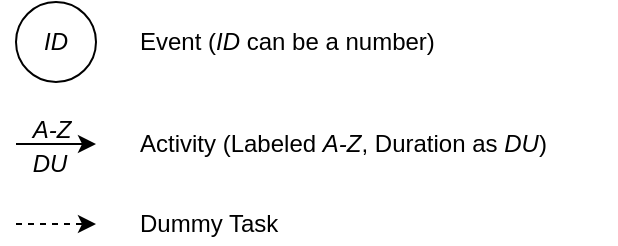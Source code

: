 <mxfile version="12.0.2" type="device" pages="4"><diagram id="_JHZf2U-QSWTHfHldTu1" name="pert-variant-1-legend"><mxGraphModel dx="583" dy="562" grid="1" gridSize="10" guides="1" tooltips="1" connect="1" arrows="1" fold="1" page="1" pageScale="1" pageWidth="850" pageHeight="1100" math="0" shadow="0"><root><mxCell id="0"/><mxCell id="1" parent="0"/><mxCell id="Fhec-5UjR3In7ldF1Gy1-1" value="&lt;i&gt;ID&lt;/i&gt;" style="ellipse;whiteSpace=wrap;html=1;" parent="1" vertex="1"><mxGeometry x="40" y="80" width="40" height="40" as="geometry"/></mxCell><mxCell id="Fhec-5UjR3In7ldF1Gy1-2" value="Event (&lt;i&gt;ID&lt;/i&gt; can be a number)" style="text;html=1;strokeColor=none;fillColor=none;align=left;verticalAlign=middle;whiteSpace=wrap;rounded=0;" parent="1" vertex="1"><mxGeometry x="100" y="90" width="160" height="20" as="geometry"/></mxCell><mxCell id="Fhec-5UjR3In7ldF1Gy1-3" value="" style="endArrow=classic;html=1;" parent="1" edge="1"><mxGeometry width="50" height="50" relative="1" as="geometry"><mxPoint x="40" y="151" as="sourcePoint"/><mxPoint x="80" y="151" as="targetPoint"/></mxGeometry></mxCell><mxCell id="Fhec-5UjR3In7ldF1Gy1-4" value="Activity (Labeled &lt;i&gt;A-Z&lt;/i&gt;, Duration as &lt;i&gt;DU&lt;/i&gt;)" style="text;html=1;strokeColor=none;fillColor=none;align=left;verticalAlign=middle;whiteSpace=wrap;rounded=0;" parent="1" vertex="1"><mxGeometry x="100" y="141" width="240" height="20" as="geometry"/></mxCell><mxCell id="Fhec-5UjR3In7ldF1Gy1-9" value="" style="endArrow=classic;html=1;dashed=1;" parent="1" edge="1"><mxGeometry width="50" height="50" relative="1" as="geometry"><mxPoint x="40" y="191" as="sourcePoint"/><mxPoint x="80" y="191" as="targetPoint"/></mxGeometry></mxCell><mxCell id="Fhec-5UjR3In7ldF1Gy1-10" value="Dummy Task" style="text;html=1;strokeColor=none;fillColor=none;align=left;verticalAlign=middle;whiteSpace=wrap;rounded=0;" parent="1" vertex="1"><mxGeometry x="100" y="181" width="90" height="20" as="geometry"/></mxCell><mxCell id="B5zACtpoC4A4949-ucQ1-1" value="DU" style="text;html=1;strokeColor=none;fillColor=none;align=center;verticalAlign=middle;whiteSpace=wrap;rounded=0;fontStyle=2" vertex="1" parent="1"><mxGeometry x="37" y="151" width="40" height="20" as="geometry"/></mxCell><mxCell id="B5zACtpoC4A4949-ucQ1-2" value="A-Z" style="text;html=1;strokeColor=none;fillColor=none;align=center;verticalAlign=middle;whiteSpace=wrap;rounded=0;fontStyle=2" vertex="1" parent="1"><mxGeometry x="38" y="134" width="40" height="20" as="geometry"/></mxCell></root></mxGraphModel></diagram><diagram id="xQ39PEGL1cyVL4k9jR3F" name="pert-variant-1-example"><mxGraphModel dx="583" dy="562" grid="1" gridSize="10" guides="1" tooltips="1" connect="1" arrows="1" fold="1" page="1" pageScale="1" pageWidth="850" pageHeight="1100" math="0" shadow="0"><root><mxCell id="NksuyeeeypaGRitaSgnn-0"/><mxCell id="NksuyeeeypaGRitaSgnn-1" parent="NksuyeeeypaGRitaSgnn-0"/><mxCell id="NksuyeeeypaGRitaSgnn-5" style="edgeStyle=orthogonalEdgeStyle;rounded=0;orthogonalLoop=1;jettySize=auto;html=1;exitX=1;exitY=0.5;exitDx=0;exitDy=0;entryX=0;entryY=0.5;entryDx=0;entryDy=0;" parent="NksuyeeeypaGRitaSgnn-1" source="NksuyeeeypaGRitaSgnn-2" target="NksuyeeeypaGRitaSgnn-4" edge="1"><mxGeometry relative="1" as="geometry"/></mxCell><mxCell id="NksuyeeeypaGRitaSgnn-2" value="10" style="ellipse;whiteSpace=wrap;html=1;align=center;" parent="NksuyeeeypaGRitaSgnn-1" vertex="1"><mxGeometry x="100" y="81" width="40" height="40" as="geometry"/></mxCell><mxCell id="NksuyeeeypaGRitaSgnn-3" value="START" style="text;html=1;strokeColor=none;fillColor=none;align=center;verticalAlign=middle;whiteSpace=wrap;rounded=0;" parent="NksuyeeeypaGRitaSgnn-1" vertex="1"><mxGeometry x="40" y="91" width="40" height="20" as="geometry"/></mxCell><mxCell id="NksuyeeeypaGRitaSgnn-7" style="edgeStyle=orthogonalEdgeStyle;rounded=0;orthogonalLoop=1;jettySize=auto;html=1;exitX=1;exitY=0.5;exitDx=0;exitDy=0;entryX=0;entryY=0.5;entryDx=0;entryDy=0;" parent="NksuyeeeypaGRitaSgnn-1" source="NksuyeeeypaGRitaSgnn-4" target="NksuyeeeypaGRitaSgnn-6" edge="1"><mxGeometry relative="1" as="geometry"/></mxCell><mxCell id="NksuyeeeypaGRitaSgnn-4" value="20" style="ellipse;whiteSpace=wrap;html=1;align=center;" parent="NksuyeeeypaGRitaSgnn-1" vertex="1"><mxGeometry x="180" y="81" width="40" height="40" as="geometry"/></mxCell><mxCell id="NksuyeeeypaGRitaSgnn-9" style="rounded=0;orthogonalLoop=1;jettySize=auto;html=1;exitX=1;exitY=0;exitDx=0;exitDy=0;entryX=0;entryY=0.5;entryDx=0;entryDy=0;" parent="NksuyeeeypaGRitaSgnn-1" source="NksuyeeeypaGRitaSgnn-6" target="NksuyeeeypaGRitaSgnn-8" edge="1"><mxGeometry relative="1" as="geometry"/></mxCell><mxCell id="NksuyeeeypaGRitaSgnn-11" style="edgeStyle=none;rounded=0;orthogonalLoop=1;jettySize=auto;html=1;exitX=1;exitY=1;exitDx=0;exitDy=0;entryX=0;entryY=0.5;entryDx=0;entryDy=0;" parent="NksuyeeeypaGRitaSgnn-1" source="NksuyeeeypaGRitaSgnn-6" target="NksuyeeeypaGRitaSgnn-10" edge="1"><mxGeometry relative="1" as="geometry"/></mxCell><mxCell id="NksuyeeeypaGRitaSgnn-13" style="edgeStyle=none;rounded=0;orthogonalLoop=1;jettySize=auto;html=1;exitX=1;exitY=0.5;exitDx=0;exitDy=0;entryX=0;entryY=0.5;entryDx=0;entryDy=0;" parent="NksuyeeeypaGRitaSgnn-1" source="NksuyeeeypaGRitaSgnn-6" target="NksuyeeeypaGRitaSgnn-12" edge="1"><mxGeometry relative="1" as="geometry"/></mxCell><mxCell id="NksuyeeeypaGRitaSgnn-6" value="30" style="ellipse;whiteSpace=wrap;html=1;align=center;" parent="NksuyeeeypaGRitaSgnn-1" vertex="1"><mxGeometry x="260" y="81" width="40" height="40" as="geometry"/></mxCell><mxCell id="NksuyeeeypaGRitaSgnn-14" style="edgeStyle=none;rounded=0;orthogonalLoop=1;jettySize=auto;html=1;exitX=1;exitY=0.5;exitDx=0;exitDy=0;entryX=0;entryY=0;entryDx=0;entryDy=0;dashed=1;" parent="NksuyeeeypaGRitaSgnn-1" source="NksuyeeeypaGRitaSgnn-8" target="NksuyeeeypaGRitaSgnn-12" edge="1"><mxGeometry relative="1" as="geometry"/></mxCell><mxCell id="NksuyeeeypaGRitaSgnn-8" value="40" style="ellipse;whiteSpace=wrap;html=1;align=center;" parent="NksuyeeeypaGRitaSgnn-1" vertex="1"><mxGeometry x="340" y="41" width="40" height="40" as="geometry"/></mxCell><mxCell id="NksuyeeeypaGRitaSgnn-15" style="edgeStyle=none;rounded=0;orthogonalLoop=1;jettySize=auto;html=1;exitX=1;exitY=0.5;exitDx=0;exitDy=0;entryX=0.175;entryY=1.025;entryDx=0;entryDy=0;entryPerimeter=0;dashed=1;" parent="NksuyeeeypaGRitaSgnn-1" source="NksuyeeeypaGRitaSgnn-10" target="NksuyeeeypaGRitaSgnn-12" edge="1"><mxGeometry relative="1" as="geometry"/></mxCell><mxCell id="NksuyeeeypaGRitaSgnn-10" value="60" style="ellipse;whiteSpace=wrap;html=1;align=center;" parent="NksuyeeeypaGRitaSgnn-1" vertex="1"><mxGeometry x="340" y="121" width="40" height="40" as="geometry"/></mxCell><mxCell id="NksuyeeeypaGRitaSgnn-17" style="edgeStyle=none;rounded=0;orthogonalLoop=1;jettySize=auto;html=1;exitX=1;exitY=0.5;exitDx=0;exitDy=0;entryX=0;entryY=0.5;entryDx=0;entryDy=0;" parent="NksuyeeeypaGRitaSgnn-1" source="NksuyeeeypaGRitaSgnn-12" target="NksuyeeeypaGRitaSgnn-16" edge="1"><mxGeometry relative="1" as="geometry"/></mxCell><mxCell id="NksuyeeeypaGRitaSgnn-19" style="edgeStyle=none;rounded=0;orthogonalLoop=1;jettySize=auto;html=1;exitX=1;exitY=1;exitDx=0;exitDy=0;entryX=0;entryY=0.5;entryDx=0;entryDy=0;" parent="NksuyeeeypaGRitaSgnn-1" source="NksuyeeeypaGRitaSgnn-12" target="NksuyeeeypaGRitaSgnn-18" edge="1"><mxGeometry relative="1" as="geometry"/></mxCell><mxCell id="NksuyeeeypaGRitaSgnn-12" value="50" style="ellipse;whiteSpace=wrap;html=1;align=center;" parent="NksuyeeeypaGRitaSgnn-1" vertex="1"><mxGeometry x="420" y="81" width="40" height="40" as="geometry"/></mxCell><mxCell id="NksuyeeeypaGRitaSgnn-16" value="80" style="ellipse;whiteSpace=wrap;html=1;align=center;" parent="NksuyeeeypaGRitaSgnn-1" vertex="1"><mxGeometry x="580" y="81" width="40" height="40" as="geometry"/></mxCell><mxCell id="NksuyeeeypaGRitaSgnn-20" style="edgeStyle=none;rounded=0;orthogonalLoop=1;jettySize=auto;html=1;exitX=1;exitY=0.5;exitDx=0;exitDy=0;entryX=0;entryY=1;entryDx=0;entryDy=0;" parent="NksuyeeeypaGRitaSgnn-1" source="NksuyeeeypaGRitaSgnn-18" target="NksuyeeeypaGRitaSgnn-16" edge="1"><mxGeometry relative="1" as="geometry"/></mxCell><mxCell id="NksuyeeeypaGRitaSgnn-18" value="70" style="ellipse;whiteSpace=wrap;html=1;align=center;" parent="NksuyeeeypaGRitaSgnn-1" vertex="1"><mxGeometry x="500" y="121" width="40" height="40" as="geometry"/></mxCell><mxCell id="NksuyeeeypaGRitaSgnn-21" value="FINISH" style="text;html=1;strokeColor=none;fillColor=none;align=center;verticalAlign=middle;whiteSpace=wrap;rounded=0;" parent="NksuyeeeypaGRitaSgnn-1" vertex="1"><mxGeometry x="640" y="91" width="40" height="20" as="geometry"/></mxCell><mxCell id="NksuyeeeypaGRitaSgnn-23" value="A&lt;br&gt;3" style="text;html=1;strokeColor=none;fillColor=none;align=center;verticalAlign=middle;whiteSpace=wrap;rounded=0;" parent="NksuyeeeypaGRitaSgnn-1" vertex="1"><mxGeometry x="140" y="81" width="40" height="40" as="geometry"/></mxCell><mxCell id="NksuyeeeypaGRitaSgnn-24" value="B&lt;br&gt;1" style="text;html=1;strokeColor=none;fillColor=none;align=center;verticalAlign=middle;whiteSpace=wrap;rounded=0;" parent="NksuyeeeypaGRitaSgnn-1" vertex="1"><mxGeometry x="220" y="81" width="40" height="40" as="geometry"/></mxCell><mxCell id="NksuyeeeypaGRitaSgnn-25" value="C&lt;br&gt;3" style="text;html=1;strokeColor=none;fillColor=none;align=center;verticalAlign=middle;whiteSpace=wrap;rounded=0;rotation=0;direction=south;" parent="NksuyeeeypaGRitaSgnn-1" vertex="1"><mxGeometry x="296" y="54" width="40" height="40" as="geometry"/></mxCell><mxCell id="NksuyeeeypaGRitaSgnn-26" value="E&lt;br&gt;5" style="text;html=1;strokeColor=none;fillColor=none;align=center;verticalAlign=middle;whiteSpace=wrap;rounded=0;rotation=0;direction=south;" parent="NksuyeeeypaGRitaSgnn-1" vertex="1"><mxGeometry x="295" y="107" width="40" height="40" as="geometry"/></mxCell><mxCell id="NksuyeeeypaGRitaSgnn-28" value="D&lt;br&gt;2" style="text;html=1;strokeColor=none;fillColor=none;align=center;verticalAlign=middle;whiteSpace=wrap;rounded=0;rotation=0;direction=south;" parent="NksuyeeeypaGRitaSgnn-1" vertex="1"><mxGeometry x="340" y="81" width="40" height="40" as="geometry"/></mxCell><mxCell id="NksuyeeeypaGRitaSgnn-30" value="F&lt;br&gt;6" style="text;html=1;strokeColor=none;fillColor=none;align=center;verticalAlign=middle;whiteSpace=wrap;rounded=0;rotation=0;direction=south;" parent="NksuyeeeypaGRitaSgnn-1" vertex="1"><mxGeometry x="500" y="82" width="40" height="40" as="geometry"/></mxCell><mxCell id="NksuyeeeypaGRitaSgnn-31" value="G&lt;br&gt;4" style="text;html=1;strokeColor=none;fillColor=none;align=center;verticalAlign=middle;whiteSpace=wrap;rounded=0;rotation=0;direction=south;" parent="NksuyeeeypaGRitaSgnn-1" vertex="1"><mxGeometry x="457" y="108" width="40" height="40" as="geometry"/></mxCell><mxCell id="NksuyeeeypaGRitaSgnn-32" value="H&lt;br&gt;3" style="text;html=1;strokeColor=none;fillColor=none;align=center;verticalAlign=middle;whiteSpace=wrap;rounded=0;rotation=0;direction=south;spacingBottom=0;" parent="NksuyeeeypaGRitaSgnn-1" vertex="1"><mxGeometry x="544" y="107" width="40" height="40" as="geometry"/></mxCell></root></mxGraphModel></diagram><diagram id="fBMoIY__vefwztzUH7tg" name="pert-variant-2-legend"><mxGraphModel dx="583" dy="562" grid="1" gridSize="10" guides="1" tooltips="1" connect="1" arrows="1" fold="1" page="1" pageScale="1" pageWidth="850" pageHeight="1100" math="0" shadow="0"><root><mxCell id="bTjT6tWG-pgc4xm994oo-0"/><mxCell id="bTjT6tWG-pgc4xm994oo-1" parent="bTjT6tWG-pgc4xm994oo-0"/><mxCell id="snFcONCA_EUsDv3Uox6n-0" value="" style="group;spacingLeft=0;spacingRight=0;" parent="bTjT6tWG-pgc4xm994oo-1" vertex="1" connectable="0"><mxGeometry x="40" y="40" width="80" height="80" as="geometry"/></mxCell><mxCell id="snFcONCA_EUsDv3Uox6n-1" value="&lt;div style=&quot;font-size: 16px&quot; align=&quot;left&quot;&gt;A&lt;/div&gt;" style="rounded=0;whiteSpace=wrap;html=1;align=left;fontSize=10;spacingLeft=5;" parent="snFcONCA_EUsDv3Uox6n-0" vertex="1"><mxGeometry y="1" width="80" height="79" as="geometry"/></mxCell><mxCell id="snFcONCA_EUsDv3Uox6n-2" value="1" style="rounded=0;whiteSpace=wrap;html=1;align=center;fontSize=10;" parent="snFcONCA_EUsDv3Uox6n-0" vertex="1"><mxGeometry x="53.333" y="1" width="26.667" height="19" as="geometry"/></mxCell><mxCell id="snFcONCA_EUsDv3Uox6n-3" value="DU" style="text;html=1;strokeColor=none;fillColor=none;align=left;verticalAlign=middle;whiteSpace=wrap;rounded=0;fontSize=10;" parent="snFcONCA_EUsDv3Uox6n-0" vertex="1"><mxGeometry x="33.333" width="13.333" height="20" as="geometry"/></mxCell><mxCell id="snFcONCA_EUsDv3Uox6n-4" value="ES" style="rounded=0;whiteSpace=wrap;html=1;align=center;fontSize=10;" parent="snFcONCA_EUsDv3Uox6n-0" vertex="1"><mxGeometry y="60" width="20" height="20" as="geometry"/></mxCell><mxCell id="snFcONCA_EUsDv3Uox6n-5" value="EF" style="rounded=0;whiteSpace=wrap;html=1;align=center;fontSize=10;" parent="snFcONCA_EUsDv3Uox6n-0" vertex="1"><mxGeometry x="20" y="60" width="20" height="20" as="geometry"/></mxCell><mxCell id="snFcONCA_EUsDv3Uox6n-6" value="LS" style="rounded=0;whiteSpace=wrap;html=1;align=center;fontSize=10;" parent="snFcONCA_EUsDv3Uox6n-0" vertex="1"><mxGeometry x="40" y="60" width="20" height="20" as="geometry"/></mxCell><mxCell id="snFcONCA_EUsDv3Uox6n-7" value="LF" style="rounded=0;whiteSpace=wrap;html=1;align=center;fontSize=10;" parent="snFcONCA_EUsDv3Uox6n-0" vertex="1"><mxGeometry x="60" y="60" width="20" height="20" as="geometry"/></mxCell><mxCell id="6cuC0l8wV_vGT7voCRq--0" value="Task" style="text;html=1;strokeColor=none;fillColor=none;align=left;verticalAlign=middle;whiteSpace=wrap;rounded=0;fontSize=12;" parent="bTjT6tWG-pgc4xm994oo-1" vertex="1"><mxGeometry x="140" y="70" width="40" height="20" as="geometry"/></mxCell><mxCell id="S6yIOkAEPWzXZJ7mGQRi-8" value="ES" style="rounded=0;whiteSpace=wrap;html=1;align=center;fontSize=10;" parent="bTjT6tWG-pgc4xm994oo-1" vertex="1"><mxGeometry x="70" y="220" width="20" height="20" as="geometry"/></mxCell><mxCell id="S6yIOkAEPWzXZJ7mGQRi-9" value="Earliest Start Time" style="text;html=1;strokeColor=none;fillColor=none;align=left;verticalAlign=middle;whiteSpace=wrap;rounded=0;fontSize=12;" parent="bTjT6tWG-pgc4xm994oo-1" vertex="1"><mxGeometry x="140" y="220" width="150" height="20" as="geometry"/></mxCell><mxCell id="S6yIOkAEPWzXZJ7mGQRi-10" value="EF" style="rounded=0;whiteSpace=wrap;html=1;align=center;fontSize=10;" parent="bTjT6tWG-pgc4xm994oo-1" vertex="1"><mxGeometry x="70" y="260" width="20" height="20" as="geometry"/></mxCell><mxCell id="S6yIOkAEPWzXZJ7mGQRi-11" value="Earliest Finish Time" style="text;html=1;strokeColor=none;fillColor=none;align=left;verticalAlign=middle;whiteSpace=wrap;rounded=0;fontSize=12;" parent="bTjT6tWG-pgc4xm994oo-1" vertex="1"><mxGeometry x="140" y="260" width="150" height="20" as="geometry"/></mxCell><mxCell id="S6yIOkAEPWzXZJ7mGQRi-12" value="LS" style="rounded=0;whiteSpace=wrap;html=1;align=center;fontSize=10;" parent="bTjT6tWG-pgc4xm994oo-1" vertex="1"><mxGeometry x="70" y="300" width="20" height="20" as="geometry"/></mxCell><mxCell id="S6yIOkAEPWzXZJ7mGQRi-13" value="Latest Start Time" style="text;html=1;strokeColor=none;fillColor=none;align=left;verticalAlign=middle;whiteSpace=wrap;rounded=0;fontSize=12;" parent="bTjT6tWG-pgc4xm994oo-1" vertex="1"><mxGeometry x="140" y="300" width="150" height="20" as="geometry"/></mxCell><mxCell id="S6yIOkAEPWzXZJ7mGQRi-14" value="LF" style="rounded=0;whiteSpace=wrap;html=1;align=center;fontSize=10;" parent="bTjT6tWG-pgc4xm994oo-1" vertex="1"><mxGeometry x="70" y="340" width="20" height="20" as="geometry"/></mxCell><mxCell id="S6yIOkAEPWzXZJ7mGQRi-15" value="Latest Finish Time" style="text;html=1;strokeColor=none;fillColor=none;align=left;verticalAlign=middle;whiteSpace=wrap;rounded=0;fontSize=12;" parent="bTjT6tWG-pgc4xm994oo-1" vertex="1"><mxGeometry x="140" y="340" width="150" height="20" as="geometry"/></mxCell><mxCell id="S6yIOkAEPWzXZJ7mGQRi-16" value="1" style="rounded=0;whiteSpace=wrap;html=1;align=center;fontSize=10;" parent="bTjT6tWG-pgc4xm994oo-1" vertex="1"><mxGeometry x="76.833" y="180.5" width="26.667" height="19" as="geometry"/></mxCell><mxCell id="S6yIOkAEPWzXZJ7mGQRi-17" value="DU" style="text;html=1;strokeColor=none;fillColor=none;align=left;verticalAlign=middle;whiteSpace=wrap;rounded=0;fontSize=10;" parent="bTjT6tWG-pgc4xm994oo-1" vertex="1"><mxGeometry x="56.833" y="179.5" width="13.333" height="20" as="geometry"/></mxCell><mxCell id="S6yIOkAEPWzXZJ7mGQRi-18" value="Duration (in box)" style="text;html=1;strokeColor=none;fillColor=none;align=left;verticalAlign=middle;whiteSpace=wrap;rounded=0;fontSize=12;" parent="bTjT6tWG-pgc4xm994oo-1" vertex="1"><mxGeometry x="140" y="180.5" width="150" height="20" as="geometry"/></mxCell><mxCell id="S6yIOkAEPWzXZJ7mGQRi-19" value="A" style="text;html=1;strokeColor=none;fillColor=none;align=center;verticalAlign=middle;whiteSpace=wrap;rounded=0;fontSize=16;fontStyle=0" parent="bTjT6tWG-pgc4xm994oo-1" vertex="1"><mxGeometry x="64" y="140" width="40" height="20" as="geometry"/></mxCell><mxCell id="S6yIOkAEPWzXZJ7mGQRi-20" value="Letter representing task" style="text;html=1;strokeColor=none;fillColor=none;align=left;verticalAlign=middle;whiteSpace=wrap;rounded=0;fontSize=12;" parent="bTjT6tWG-pgc4xm994oo-1" vertex="1"><mxGeometry x="140" y="140" width="150" height="20" as="geometry"/></mxCell></root></mxGraphModel></diagram><diagram id="CSx4-loyl6vuqmc0EWdN" name="pert-variant-2-example"><mxGraphModel dx="583" dy="562" grid="1" gridSize="10" guides="1" tooltips="1" connect="1" arrows="1" fold="1" page="1" pageScale="1" pageWidth="850" pageHeight="1100" math="0" shadow="0"><root><mxCell id="nZYEa499vmg0UBrrdf3R-0"/><mxCell id="nZYEa499vmg0UBrrdf3R-1" parent="nZYEa499vmg0UBrrdf3R-0"/><mxCell id="gW1mlvi-AWDma1ixbBB1-9" value="" style="group;spacingLeft=0;spacingRight=0;align=center;" parent="nZYEa499vmg0UBrrdf3R-1" vertex="1" connectable="0"><mxGeometry x="40" y="239" width="80" height="80" as="geometry"/></mxCell><mxCell id="gW1mlvi-AWDma1ixbBB1-1" value="&lt;div style=&quot;font-size: 16px&quot; align=&quot;left&quot;&gt;A&lt;/div&gt;" style="rounded=0;whiteSpace=wrap;html=1;align=left;fontSize=10;spacingLeft=5;" parent="gW1mlvi-AWDma1ixbBB1-9" vertex="1"><mxGeometry y="1" width="80" height="79" as="geometry"/></mxCell><mxCell id="gW1mlvi-AWDma1ixbBB1-2" value="3" style="rounded=0;whiteSpace=wrap;html=1;align=center;fontSize=10;" parent="gW1mlvi-AWDma1ixbBB1-9" vertex="1"><mxGeometry x="53.333" y="1" width="26.667" height="19" as="geometry"/></mxCell><mxCell id="gW1mlvi-AWDma1ixbBB1-3" value="DU" style="text;html=1;strokeColor=none;fillColor=none;align=left;verticalAlign=middle;whiteSpace=wrap;rounded=0;fontSize=10;" parent="gW1mlvi-AWDma1ixbBB1-9" vertex="1"><mxGeometry x="33.333" width="13.333" height="20" as="geometry"/></mxCell><mxCell id="gW1mlvi-AWDma1ixbBB1-4" value="0" style="rounded=0;whiteSpace=wrap;html=1;align=center;fontSize=10;" parent="gW1mlvi-AWDma1ixbBB1-9" vertex="1"><mxGeometry y="60" width="20" height="20" as="geometry"/></mxCell><mxCell id="gW1mlvi-AWDma1ixbBB1-5" value="3" style="rounded=0;whiteSpace=wrap;html=1;align=center;fontSize=10;" parent="gW1mlvi-AWDma1ixbBB1-9" vertex="1"><mxGeometry x="20" y="60" width="20" height="20" as="geometry"/></mxCell><mxCell id="gW1mlvi-AWDma1ixbBB1-6" value="0" style="rounded=0;whiteSpace=wrap;html=1;align=center;fontSize=10;" parent="gW1mlvi-AWDma1ixbBB1-9" vertex="1"><mxGeometry x="40" y="60" width="20" height="20" as="geometry"/></mxCell><mxCell id="gW1mlvi-AWDma1ixbBB1-7" value="3" style="rounded=0;whiteSpace=wrap;html=1;align=center;fontSize=10;" parent="gW1mlvi-AWDma1ixbBB1-9" vertex="1"><mxGeometry x="60" y="60" width="20" height="20" as="geometry"/></mxCell><mxCell id="u4Jt8QcHAPO9fX0up2L8-0" value="" style="group;spacingLeft=0;spacingRight=0;align=center;" parent="nZYEa499vmg0UBrrdf3R-1" vertex="1" connectable="0"><mxGeometry x="160" y="239" width="80" height="80" as="geometry"/></mxCell><mxCell id="u4Jt8QcHAPO9fX0up2L8-1" value="&lt;div style=&quot;font-size: 16px&quot; align=&quot;left&quot;&gt;B&lt;/div&gt;" style="rounded=0;whiteSpace=wrap;html=1;align=left;fontSize=10;spacingLeft=5;" parent="u4Jt8QcHAPO9fX0up2L8-0" vertex="1"><mxGeometry y="1" width="80" height="79" as="geometry"/></mxCell><mxCell id="u4Jt8QcHAPO9fX0up2L8-2" value="1" style="rounded=0;whiteSpace=wrap;html=1;align=center;fontSize=10;" parent="u4Jt8QcHAPO9fX0up2L8-0" vertex="1"><mxGeometry x="53.333" y="1" width="26.667" height="19" as="geometry"/></mxCell><mxCell id="u4Jt8QcHAPO9fX0up2L8-3" value="DU" style="text;html=1;strokeColor=none;fillColor=none;align=left;verticalAlign=middle;whiteSpace=wrap;rounded=0;fontSize=10;" parent="u4Jt8QcHAPO9fX0up2L8-0" vertex="1"><mxGeometry x="33.333" width="13.333" height="20" as="geometry"/></mxCell><mxCell id="u4Jt8QcHAPO9fX0up2L8-4" value="3" style="rounded=0;whiteSpace=wrap;html=1;align=center;fontSize=10;" parent="u4Jt8QcHAPO9fX0up2L8-0" vertex="1"><mxGeometry y="60" width="20" height="20" as="geometry"/></mxCell><mxCell id="u4Jt8QcHAPO9fX0up2L8-5" value="4" style="rounded=0;whiteSpace=wrap;html=1;align=center;fontSize=10;" parent="u4Jt8QcHAPO9fX0up2L8-0" vertex="1"><mxGeometry x="20" y="60" width="20" height="20" as="geometry"/></mxCell><mxCell id="u4Jt8QcHAPO9fX0up2L8-6" value="3" style="rounded=0;whiteSpace=wrap;html=1;align=center;fontSize=10;" parent="u4Jt8QcHAPO9fX0up2L8-0" vertex="1"><mxGeometry x="40" y="60" width="20" height="20" as="geometry"/></mxCell><mxCell id="u4Jt8QcHAPO9fX0up2L8-7" value="4" style="rounded=0;whiteSpace=wrap;html=1;align=center;fontSize=10;" parent="u4Jt8QcHAPO9fX0up2L8-0" vertex="1"><mxGeometry x="60" y="60" width="20" height="20" as="geometry"/></mxCell><mxCell id="u4Jt8QcHAPO9fX0up2L8-17" style="edgeStyle=none;rounded=0;orthogonalLoop=1;jettySize=auto;html=1;exitX=1;exitY=0.5;exitDx=0;exitDy=0;entryX=0;entryY=0.5;entryDx=0;entryDy=0;fontSize=10;" parent="nZYEa499vmg0UBrrdf3R-1" source="gW1mlvi-AWDma1ixbBB1-1" target="u4Jt8QcHAPO9fX0up2L8-1" edge="1"><mxGeometry relative="1" as="geometry"/></mxCell><mxCell id="u4Jt8QcHAPO9fX0up2L8-20" value="9" style="group;spacingLeft=0;spacingRight=0;align=center;" parent="nZYEa499vmg0UBrrdf3R-1" vertex="1" connectable="0"><mxGeometry x="320" y="119" width="80" height="80" as="geometry"/></mxCell><mxCell id="u4Jt8QcHAPO9fX0up2L8-21" value="&lt;div style=&quot;font-size: 16px&quot; align=&quot;left&quot;&gt;D&lt;/div&gt;" style="rounded=0;whiteSpace=wrap;html=1;align=left;fontSize=10;spacingLeft=5;" parent="u4Jt8QcHAPO9fX0up2L8-20" vertex="1"><mxGeometry y="1" width="80" height="79" as="geometry"/></mxCell><mxCell id="u4Jt8QcHAPO9fX0up2L8-22" value="2" style="rounded=0;whiteSpace=wrap;html=1;align=center;fontSize=10;" parent="u4Jt8QcHAPO9fX0up2L8-20" vertex="1"><mxGeometry x="53.333" y="1" width="26.667" height="19" as="geometry"/></mxCell><mxCell id="u4Jt8QcHAPO9fX0up2L8-23" value="DU" style="text;html=1;strokeColor=none;fillColor=none;align=left;verticalAlign=middle;whiteSpace=wrap;rounded=0;fontSize=10;" parent="u4Jt8QcHAPO9fX0up2L8-20" vertex="1"><mxGeometry x="33.333" width="13.333" height="20" as="geometry"/></mxCell><mxCell id="u4Jt8QcHAPO9fX0up2L8-24" value="4" style="rounded=0;whiteSpace=wrap;html=1;align=center;fontSize=10;" parent="u4Jt8QcHAPO9fX0up2L8-20" vertex="1"><mxGeometry y="60" width="20" height="20" as="geometry"/></mxCell><mxCell id="u4Jt8QcHAPO9fX0up2L8-25" value="6" style="rounded=0;whiteSpace=wrap;html=1;align=center;fontSize=10;" parent="u4Jt8QcHAPO9fX0up2L8-20" vertex="1"><mxGeometry x="20" y="60" width="20" height="20" as="geometry"/></mxCell><mxCell id="u4Jt8QcHAPO9fX0up2L8-26" value="7" style="rounded=0;whiteSpace=wrap;html=1;align=center;fontSize=10;" parent="u4Jt8QcHAPO9fX0up2L8-20" vertex="1"><mxGeometry x="40" y="60" width="20" height="20" as="geometry"/></mxCell><mxCell id="u4Jt8QcHAPO9fX0up2L8-27" value="9" style="rounded=0;whiteSpace=wrap;html=1;align=center;fontSize=10;" parent="u4Jt8QcHAPO9fX0up2L8-20" vertex="1"><mxGeometry x="60" y="60" width="20" height="20" as="geometry"/></mxCell><mxCell id="u4Jt8QcHAPO9fX0up2L8-28" value="9" style="group;spacingLeft=0;spacingRight=0;align=center;" parent="nZYEa499vmg0UBrrdf3R-1" vertex="1" connectable="0"><mxGeometry x="320" y="239" width="80" height="80" as="geometry"/></mxCell><mxCell id="u4Jt8QcHAPO9fX0up2L8-29" value="&lt;div style=&quot;font-size: 16px&quot; align=&quot;left&quot;&gt;C&lt;/div&gt;" style="rounded=0;whiteSpace=wrap;html=1;align=left;fontSize=10;spacingLeft=5;" parent="u4Jt8QcHAPO9fX0up2L8-28" vertex="1"><mxGeometry y="1" width="80" height="79" as="geometry"/></mxCell><mxCell id="u4Jt8QcHAPO9fX0up2L8-30" value="3" style="rounded=0;whiteSpace=wrap;html=1;align=center;fontSize=10;" parent="u4Jt8QcHAPO9fX0up2L8-28" vertex="1"><mxGeometry x="53.333" y="1" width="26.667" height="19" as="geometry"/></mxCell><mxCell id="u4Jt8QcHAPO9fX0up2L8-31" value="DU" style="text;html=1;strokeColor=none;fillColor=none;align=left;verticalAlign=middle;whiteSpace=wrap;rounded=0;fontSize=10;" parent="u4Jt8QcHAPO9fX0up2L8-28" vertex="1"><mxGeometry x="33.333" width="13.333" height="20" as="geometry"/></mxCell><mxCell id="u4Jt8QcHAPO9fX0up2L8-32" value="4" style="rounded=0;whiteSpace=wrap;html=1;align=center;fontSize=10;" parent="u4Jt8QcHAPO9fX0up2L8-28" vertex="1"><mxGeometry y="60" width="20" height="20" as="geometry"/></mxCell><mxCell id="u4Jt8QcHAPO9fX0up2L8-33" value="7" style="rounded=0;whiteSpace=wrap;html=1;align=center;fontSize=10;" parent="u4Jt8QcHAPO9fX0up2L8-28" vertex="1"><mxGeometry x="20" y="60" width="20" height="20" as="geometry"/></mxCell><mxCell id="u4Jt8QcHAPO9fX0up2L8-34" value="6" style="rounded=0;whiteSpace=wrap;html=1;align=center;fontSize=10;" parent="u4Jt8QcHAPO9fX0up2L8-28" vertex="1"><mxGeometry x="40" y="60" width="20" height="20" as="geometry"/></mxCell><mxCell id="u4Jt8QcHAPO9fX0up2L8-35" value="9" style="rounded=0;whiteSpace=wrap;html=1;align=center;fontSize=10;" parent="u4Jt8QcHAPO9fX0up2L8-28" vertex="1"><mxGeometry x="60" y="60" width="20" height="20" as="geometry"/></mxCell><mxCell id="u4Jt8QcHAPO9fX0up2L8-36" value="9" style="group;spacingLeft=0;spacingRight=0;align=center;" parent="nZYEa499vmg0UBrrdf3R-1" vertex="1" connectable="0"><mxGeometry x="320" y="359" width="80" height="80" as="geometry"/></mxCell><mxCell id="u4Jt8QcHAPO9fX0up2L8-37" value="&lt;div style=&quot;font-size: 16px&quot; align=&quot;left&quot;&gt;E&lt;/div&gt;" style="rounded=0;whiteSpace=wrap;html=1;align=left;fontSize=10;spacingLeft=5;" parent="u4Jt8QcHAPO9fX0up2L8-36" vertex="1"><mxGeometry y="1" width="80" height="79" as="geometry"/></mxCell><mxCell id="u4Jt8QcHAPO9fX0up2L8-38" value="5" style="rounded=0;whiteSpace=wrap;html=1;align=center;fontSize=10;" parent="u4Jt8QcHAPO9fX0up2L8-36" vertex="1"><mxGeometry x="53.333" y="1" width="26.667" height="19" as="geometry"/></mxCell><mxCell id="u4Jt8QcHAPO9fX0up2L8-39" value="DU" style="text;html=1;strokeColor=none;fillColor=none;align=left;verticalAlign=middle;whiteSpace=wrap;rounded=0;fontSize=10;" parent="u4Jt8QcHAPO9fX0up2L8-36" vertex="1"><mxGeometry x="33.333" width="13.333" height="20" as="geometry"/></mxCell><mxCell id="u4Jt8QcHAPO9fX0up2L8-40" value="4" style="rounded=0;whiteSpace=wrap;html=1;align=center;fontSize=10;" parent="u4Jt8QcHAPO9fX0up2L8-36" vertex="1"><mxGeometry y="60" width="20" height="20" as="geometry"/></mxCell><mxCell id="u4Jt8QcHAPO9fX0up2L8-41" value="9" style="rounded=0;whiteSpace=wrap;html=1;align=center;fontSize=10;" parent="u4Jt8QcHAPO9fX0up2L8-36" vertex="1"><mxGeometry x="20" y="60" width="20" height="20" as="geometry"/></mxCell><mxCell id="u4Jt8QcHAPO9fX0up2L8-42" value="4" style="rounded=0;whiteSpace=wrap;html=1;align=center;fontSize=10;" parent="u4Jt8QcHAPO9fX0up2L8-36" vertex="1"><mxGeometry x="40" y="60" width="20" height="20" as="geometry"/></mxCell><mxCell id="u4Jt8QcHAPO9fX0up2L8-43" value="9" style="rounded=0;whiteSpace=wrap;html=1;align=center;fontSize=10;" parent="u4Jt8QcHAPO9fX0up2L8-36" vertex="1"><mxGeometry x="60" y="60" width="20" height="20" as="geometry"/></mxCell><mxCell id="u4Jt8QcHAPO9fX0up2L8-49" style="edgeStyle=orthogonalEdgeStyle;rounded=0;orthogonalLoop=1;jettySize=auto;html=1;exitX=1;exitY=0.5;exitDx=0;exitDy=0;entryX=0;entryY=0.5;entryDx=0;entryDy=0;fontSize=10;" parent="nZYEa499vmg0UBrrdf3R-1" source="u4Jt8QcHAPO9fX0up2L8-1" target="u4Jt8QcHAPO9fX0up2L8-29" edge="1"><mxGeometry relative="1" as="geometry"/></mxCell><mxCell id="u4Jt8QcHAPO9fX0up2L8-50" style="edgeStyle=orthogonalEdgeStyle;rounded=0;orthogonalLoop=1;jettySize=auto;html=1;exitX=1;exitY=0.5;exitDx=0;exitDy=0;entryX=0;entryY=0.5;entryDx=0;entryDy=0;fontSize=10;" parent="nZYEa499vmg0UBrrdf3R-1" source="u4Jt8QcHAPO9fX0up2L8-1" target="u4Jt8QcHAPO9fX0up2L8-21" edge="1"><mxGeometry relative="1" as="geometry"/></mxCell><mxCell id="u4Jt8QcHAPO9fX0up2L8-51" style="edgeStyle=orthogonalEdgeStyle;rounded=0;orthogonalLoop=1;jettySize=auto;html=1;exitX=1;exitY=0.5;exitDx=0;exitDy=0;entryX=0;entryY=0.5;entryDx=0;entryDy=0;fontSize=10;" parent="nZYEa499vmg0UBrrdf3R-1" source="u4Jt8QcHAPO9fX0up2L8-1" target="u4Jt8QcHAPO9fX0up2L8-37" edge="1"><mxGeometry relative="1" as="geometry"/></mxCell><mxCell id="EonpEz1b-7Kl4uVrml-w-0" value="9" style="group;spacingLeft=0;spacingRight=0;align=center;" parent="nZYEa499vmg0UBrrdf3R-1" vertex="1" connectable="0"><mxGeometry x="520" y="159" width="80" height="80" as="geometry"/></mxCell><mxCell id="EonpEz1b-7Kl4uVrml-w-1" value="&lt;div style=&quot;font-size: 16px&quot; align=&quot;left&quot;&gt;F&lt;/div&gt;" style="rounded=0;whiteSpace=wrap;html=1;align=left;fontSize=10;spacingLeft=5;" parent="EonpEz1b-7Kl4uVrml-w-0" vertex="1"><mxGeometry y="1" width="80" height="79" as="geometry"/></mxCell><mxCell id="EonpEz1b-7Kl4uVrml-w-2" value="6" style="rounded=0;whiteSpace=wrap;html=1;align=center;fontSize=10;" parent="EonpEz1b-7Kl4uVrml-w-0" vertex="1"><mxGeometry x="53.333" y="1" width="26.667" height="19" as="geometry"/></mxCell><mxCell id="EonpEz1b-7Kl4uVrml-w-3" value="DU" style="text;html=1;strokeColor=none;fillColor=none;align=left;verticalAlign=middle;whiteSpace=wrap;rounded=0;fontSize=10;" parent="EonpEz1b-7Kl4uVrml-w-0" vertex="1"><mxGeometry x="33.333" width="13.333" height="20" as="geometry"/></mxCell><mxCell id="EonpEz1b-7Kl4uVrml-w-4" value="9" style="rounded=0;whiteSpace=wrap;html=1;align=center;fontSize=10;" parent="EonpEz1b-7Kl4uVrml-w-0" vertex="1"><mxGeometry y="60" width="20" height="20" as="geometry"/></mxCell><mxCell id="EonpEz1b-7Kl4uVrml-w-5" value="15" style="rounded=0;whiteSpace=wrap;html=1;align=center;fontSize=10;" parent="EonpEz1b-7Kl4uVrml-w-0" vertex="1"><mxGeometry x="20" y="60" width="20" height="20" as="geometry"/></mxCell><mxCell id="EonpEz1b-7Kl4uVrml-w-6" value="10" style="rounded=0;whiteSpace=wrap;html=1;align=center;fontSize=10;" parent="EonpEz1b-7Kl4uVrml-w-0" vertex="1"><mxGeometry x="40" y="60" width="20" height="20" as="geometry"/></mxCell><mxCell id="EonpEz1b-7Kl4uVrml-w-7" value="16" style="rounded=0;whiteSpace=wrap;html=1;align=center;fontSize=10;" parent="EonpEz1b-7Kl4uVrml-w-0" vertex="1"><mxGeometry x="60" y="60" width="20" height="20" as="geometry"/></mxCell><mxCell id="EonpEz1b-7Kl4uVrml-w-17" style="rounded=0;orthogonalLoop=1;jettySize=auto;html=1;exitX=1;exitY=0;exitDx=0;exitDy=0;entryX=0;entryY=0.5;entryDx=0;entryDy=0;fontSize=10;edgeStyle=orthogonalEdgeStyle;" parent="nZYEa499vmg0UBrrdf3R-1" source="EonpEz1b-7Kl4uVrml-w-13" target="EonpEz1b-7Kl4uVrml-w-1" edge="1"><mxGeometry relative="1" as="geometry"/></mxCell><mxCell id="EonpEz1b-7Kl4uVrml-w-28" style="edgeStyle=orthogonalEdgeStyle;rounded=0;orthogonalLoop=1;jettySize=auto;html=1;exitX=1;exitY=1;exitDx=0;exitDy=0;entryX=0;entryY=0.5;entryDx=0;entryDy=0;fontSize=10;" parent="nZYEa499vmg0UBrrdf3R-1" source="EonpEz1b-7Kl4uVrml-w-13" target="EonpEz1b-7Kl4uVrml-w-21" edge="1"><mxGeometry relative="1" as="geometry"/></mxCell><mxCell id="EonpEz1b-7Kl4uVrml-w-13" value="" style="ellipse;whiteSpace=wrap;html=1;fontSize=10;align=center;fillColor=none;strokeColor=none;" parent="nZYEa499vmg0UBrrdf3R-1" vertex="1"><mxGeometry x="430" y="267" width="20" height="25" as="geometry"/></mxCell><mxCell id="EonpEz1b-7Kl4uVrml-w-14" style="edgeStyle=orthogonalEdgeStyle;rounded=0;orthogonalLoop=1;jettySize=auto;html=1;exitX=1;exitY=0.5;exitDx=0;exitDy=0;entryX=0.5;entryY=1;entryDx=0;entryDy=0;fontSize=10;" parent="nZYEa499vmg0UBrrdf3R-1" source="u4Jt8QcHAPO9fX0up2L8-37" target="EonpEz1b-7Kl4uVrml-w-13" edge="1"><mxGeometry relative="1" as="geometry"/></mxCell><mxCell id="EonpEz1b-7Kl4uVrml-w-15" style="edgeStyle=orthogonalEdgeStyle;rounded=0;orthogonalLoop=1;jettySize=auto;html=1;exitX=1;exitY=0.5;exitDx=0;exitDy=0;entryX=0.5;entryY=0;entryDx=0;entryDy=0;fontSize=10;" parent="nZYEa499vmg0UBrrdf3R-1" source="u4Jt8QcHAPO9fX0up2L8-21" target="EonpEz1b-7Kl4uVrml-w-13" edge="1"><mxGeometry relative="1" as="geometry"/></mxCell><mxCell id="EonpEz1b-7Kl4uVrml-w-19" style="edgeStyle=orthogonalEdgeStyle;rounded=0;orthogonalLoop=1;jettySize=auto;html=1;exitX=1;exitY=0.5;exitDx=0;exitDy=0;entryX=0;entryY=0.5;entryDx=0;entryDy=0;fontSize=10;" parent="nZYEa499vmg0UBrrdf3R-1" source="u4Jt8QcHAPO9fX0up2L8-29" target="EonpEz1b-7Kl4uVrml-w-13" edge="1"><mxGeometry relative="1" as="geometry"/></mxCell><mxCell id="EonpEz1b-7Kl4uVrml-w-20" value="9" style="group;spacingLeft=0;spacingRight=0;align=center;" parent="nZYEa499vmg0UBrrdf3R-1" vertex="1" connectable="0"><mxGeometry x="520" y="319" width="80" height="80" as="geometry"/></mxCell><mxCell id="EonpEz1b-7Kl4uVrml-w-21" value="&lt;div style=&quot;font-size: 16px&quot; align=&quot;left&quot;&gt;G&lt;/div&gt;" style="rounded=0;whiteSpace=wrap;html=1;align=left;fontSize=10;spacingLeft=5;" parent="EonpEz1b-7Kl4uVrml-w-20" vertex="1"><mxGeometry y="1" width="80" height="79" as="geometry"/></mxCell><mxCell id="EonpEz1b-7Kl4uVrml-w-22" value="4" style="rounded=0;whiteSpace=wrap;html=1;align=center;fontSize=10;" parent="EonpEz1b-7Kl4uVrml-w-20" vertex="1"><mxGeometry x="53.333" y="1" width="26.667" height="19" as="geometry"/></mxCell><mxCell id="EonpEz1b-7Kl4uVrml-w-23" value="DU" style="text;html=1;strokeColor=none;fillColor=none;align=left;verticalAlign=middle;whiteSpace=wrap;rounded=0;fontSize=10;" parent="EonpEz1b-7Kl4uVrml-w-20" vertex="1"><mxGeometry x="33.333" width="13.333" height="20" as="geometry"/></mxCell><mxCell id="EonpEz1b-7Kl4uVrml-w-24" value="9" style="rounded=0;whiteSpace=wrap;html=1;align=center;fontSize=10;" parent="EonpEz1b-7Kl4uVrml-w-20" vertex="1"><mxGeometry y="60" width="20" height="20" as="geometry"/></mxCell><mxCell id="EonpEz1b-7Kl4uVrml-w-25" value="13" style="rounded=0;whiteSpace=wrap;html=1;align=center;fontSize=10;" parent="EonpEz1b-7Kl4uVrml-w-20" vertex="1"><mxGeometry x="20" y="60" width="20" height="20" as="geometry"/></mxCell><mxCell id="EonpEz1b-7Kl4uVrml-w-26" value="9" style="rounded=0;whiteSpace=wrap;html=1;align=center;fontSize=10;" parent="EonpEz1b-7Kl4uVrml-w-20" vertex="1"><mxGeometry x="40" y="60" width="20" height="20" as="geometry"/></mxCell><mxCell id="EonpEz1b-7Kl4uVrml-w-27" value="13" style="rounded=0;whiteSpace=wrap;html=1;align=center;fontSize=10;" parent="EonpEz1b-7Kl4uVrml-w-20" vertex="1"><mxGeometry x="60" y="60" width="20" height="20" as="geometry"/></mxCell><mxCell id="EonpEz1b-7Kl4uVrml-w-29" value="9" style="group;spacingLeft=0;spacingRight=0;align=center;" parent="nZYEa499vmg0UBrrdf3R-1" vertex="1" connectable="0"><mxGeometry x="640" y="319" width="80" height="80" as="geometry"/></mxCell><mxCell id="EonpEz1b-7Kl4uVrml-w-30" value="&lt;div style=&quot;font-size: 16px&quot; align=&quot;left&quot;&gt;H&lt;/div&gt;" style="rounded=0;whiteSpace=wrap;html=1;align=left;fontSize=10;spacingLeft=5;" parent="EonpEz1b-7Kl4uVrml-w-29" vertex="1"><mxGeometry y="1" width="80" height="79" as="geometry"/></mxCell><mxCell id="EonpEz1b-7Kl4uVrml-w-31" value="3" style="rounded=0;whiteSpace=wrap;html=1;align=center;fontSize=10;" parent="EonpEz1b-7Kl4uVrml-w-29" vertex="1"><mxGeometry x="53.333" y="1" width="26.667" height="19" as="geometry"/></mxCell><mxCell id="EonpEz1b-7Kl4uVrml-w-32" value="DU" style="text;html=1;strokeColor=none;fillColor=none;align=left;verticalAlign=middle;whiteSpace=wrap;rounded=0;fontSize=10;" parent="EonpEz1b-7Kl4uVrml-w-29" vertex="1"><mxGeometry x="33.333" width="13.333" height="20" as="geometry"/></mxCell><mxCell id="EonpEz1b-7Kl4uVrml-w-33" value="13" style="rounded=0;whiteSpace=wrap;html=1;align=center;fontSize=10;" parent="EonpEz1b-7Kl4uVrml-w-29" vertex="1"><mxGeometry y="60" width="20" height="20" as="geometry"/></mxCell><mxCell id="EonpEz1b-7Kl4uVrml-w-34" value="16" style="rounded=0;whiteSpace=wrap;html=1;align=center;fontSize=10;" parent="EonpEz1b-7Kl4uVrml-w-29" vertex="1"><mxGeometry x="20" y="60" width="20" height="20" as="geometry"/></mxCell><mxCell id="EonpEz1b-7Kl4uVrml-w-35" value="13" style="rounded=0;whiteSpace=wrap;html=1;align=center;fontSize=10;" parent="EonpEz1b-7Kl4uVrml-w-29" vertex="1"><mxGeometry x="40" y="60" width="20" height="20" as="geometry"/></mxCell><mxCell id="EonpEz1b-7Kl4uVrml-w-36" value="16" style="rounded=0;whiteSpace=wrap;html=1;align=center;fontSize=10;" parent="EonpEz1b-7Kl4uVrml-w-29" vertex="1"><mxGeometry x="60" y="60" width="20" height="20" as="geometry"/></mxCell><mxCell id="EonpEz1b-7Kl4uVrml-w-37" style="edgeStyle=orthogonalEdgeStyle;rounded=0;orthogonalLoop=1;jettySize=auto;html=1;exitX=1;exitY=0.5;exitDx=0;exitDy=0;entryX=0;entryY=0.5;entryDx=0;entryDy=0;fontSize=10;" parent="nZYEa499vmg0UBrrdf3R-1" source="EonpEz1b-7Kl4uVrml-w-21" target="EonpEz1b-7Kl4uVrml-w-30" edge="1"><mxGeometry relative="1" as="geometry"/></mxCell><mxCell id="EonpEz1b-7Kl4uVrml-w-38" value="FINISH" style="text;html=1;strokeColor=none;fillColor=none;align=center;verticalAlign=middle;whiteSpace=wrap;rounded=0;fontSize=10;" parent="nZYEa499vmg0UBrrdf3R-1" vertex="1"><mxGeometry x="661" y="192" width="37" height="15" as="geometry"/></mxCell><mxCell id="EonpEz1b-7Kl4uVrml-w-39" style="edgeStyle=orthogonalEdgeStyle;rounded=0;orthogonalLoop=1;jettySize=auto;html=1;exitX=1;exitY=0.5;exitDx=0;exitDy=0;entryX=0;entryY=0.5;entryDx=0;entryDy=0;fontSize=10;" parent="nZYEa499vmg0UBrrdf3R-1" source="EonpEz1b-7Kl4uVrml-w-1" target="EonpEz1b-7Kl4uVrml-w-38" edge="1"><mxGeometry relative="1" as="geometry"/></mxCell><mxCell id="EonpEz1b-7Kl4uVrml-w-41" style="edgeStyle=orthogonalEdgeStyle;rounded=0;orthogonalLoop=1;jettySize=auto;html=1;entryX=0.5;entryY=1;entryDx=0;entryDy=0;fontSize=10;" parent="nZYEa499vmg0UBrrdf3R-1" source="EonpEz1b-7Kl4uVrml-w-32" target="EonpEz1b-7Kl4uVrml-w-38" edge="1"><mxGeometry relative="1" as="geometry"/></mxCell><mxCell id="NffqYIRoIFgt17TnHkeF-1" value="*" style="text;html=1;strokeColor=none;fillColor=none;align=center;verticalAlign=middle;whiteSpace=wrap;rounded=0;fontSize=26;fontColor=#CC0000;" parent="nZYEa499vmg0UBrrdf3R-1" vertex="1"><mxGeometry x="67" y="328" width="23" height="21" as="geometry"/></mxCell><mxCell id="NffqYIRoIFgt17TnHkeF-2" value="*" style="text;html=1;strokeColor=none;fillColor=none;align=center;verticalAlign=middle;whiteSpace=wrap;rounded=0;fontSize=26;fontColor=#CC0000;" parent="nZYEa499vmg0UBrrdf3R-1" vertex="1"><mxGeometry x="183.5" y="327.5" width="23" height="21" as="geometry"/></mxCell><mxCell id="NffqYIRoIFgt17TnHkeF-3" value="*" style="text;html=1;strokeColor=none;fillColor=none;align=center;verticalAlign=middle;whiteSpace=wrap;rounded=0;fontSize=26;fontColor=#CC0000;" parent="nZYEa499vmg0UBrrdf3R-1" vertex="1"><mxGeometry x="348.5" y="450" width="23" height="21" as="geometry"/></mxCell><mxCell id="NffqYIRoIFgt17TnHkeF-4" value="*" style="text;html=1;strokeColor=none;fillColor=none;align=center;verticalAlign=middle;whiteSpace=wrap;rounded=0;fontSize=26;fontColor=#CC0000;" parent="nZYEa499vmg0UBrrdf3R-1" vertex="1"><mxGeometry x="547" y="408" width="23" height="21" as="geometry"/></mxCell><mxCell id="NffqYIRoIFgt17TnHkeF-5" value="*" style="text;html=1;strokeColor=none;fillColor=none;align=center;verticalAlign=middle;whiteSpace=wrap;rounded=0;fontSize=26;fontColor=#CC0000;" parent="nZYEa499vmg0UBrrdf3R-1" vertex="1"><mxGeometry x="667" y="408" width="23" height="21" as="geometry"/></mxCell><mxCell id="NffqYIRoIFgt17TnHkeF-6" value="&lt;font style=&quot;font-size: 12px&quot;&gt;* Critical Path&lt;br&gt;&lt;/font&gt;" style="text;html=1;strokeColor=none;fillColor=none;align=left;verticalAlign=middle;whiteSpace=wrap;rounded=0;fontSize=26;fontColor=#CC0000;" parent="nZYEa499vmg0UBrrdf3R-1" vertex="1"><mxGeometry x="40" y="418" width="100" height="21" as="geometry"/></mxCell></root></mxGraphModel></diagram></mxfile>